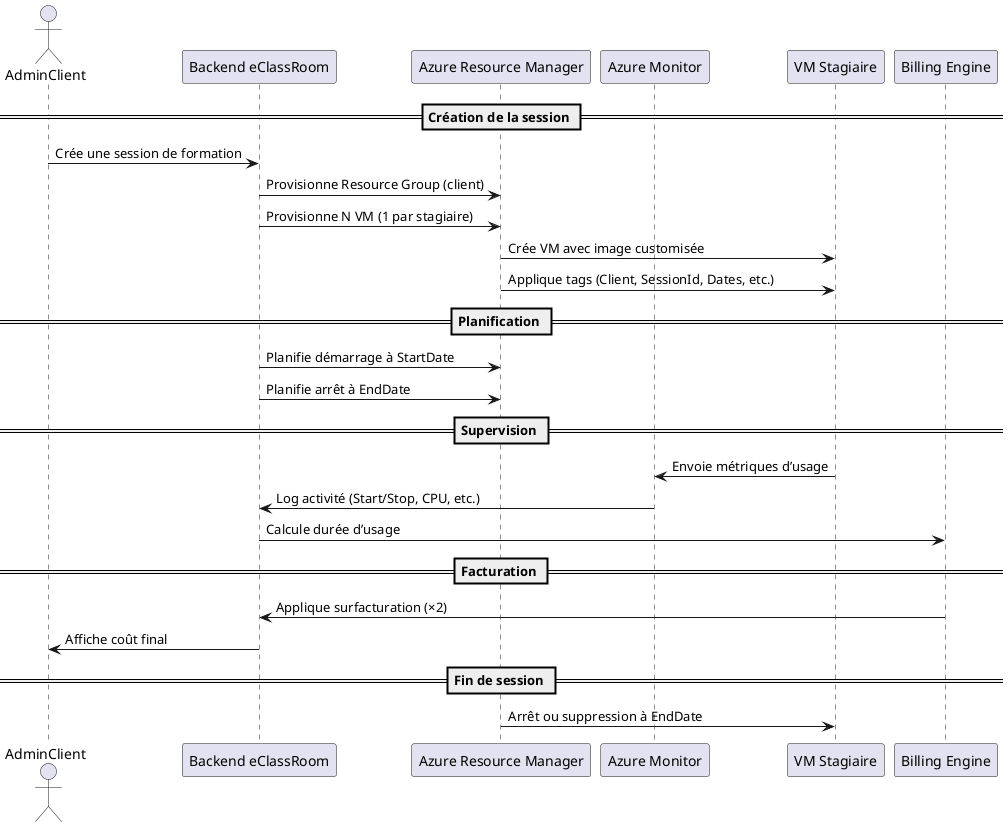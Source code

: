 @startuml
actor AdminClient
participant "Backend eClassRoom" as Backend
participant "Azure Resource Manager" as ARM
participant "Azure Monitor" as Monitor
participant "VM Stagiaire" as VM
participant "Billing Engine" as Billing

== Création de la session ==
AdminClient -> Backend : Crée une session de formation
Backend -> ARM : Provisionne Resource Group (client)
Backend -> ARM : Provisionne N VM (1 par stagiaire)
ARM -> VM : Crée VM avec image customisée
ARM -> VM : Applique tags (Client, SessionId, Dates, etc.)

== Planification ==
Backend -> ARM : Planifie démarrage à StartDate
Backend -> ARM : Planifie arrêt à EndDate

== Supervision ==
VM -> Monitor : Envoie métriques d’usage
Monitor -> Backend : Log activité (Start/Stop, CPU, etc.)
Backend -> Billing : Calcule durée d’usage

== Facturation ==
Billing -> Backend : Applique surfacturation (×2)
Backend -> AdminClient : Affiche coût final

== Fin de session ==
ARM -> VM : Arrêt ou suppression à EndDate
@enduml
